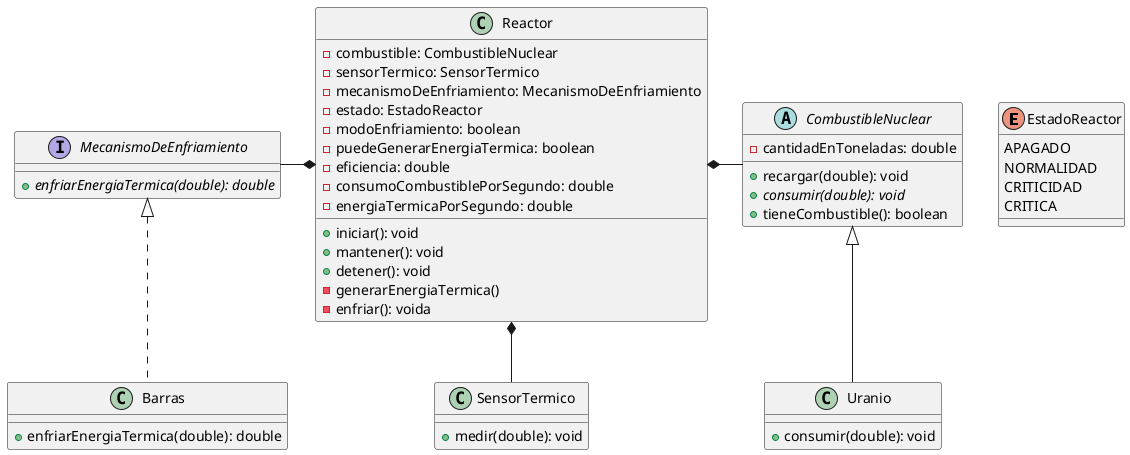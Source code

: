 @startuml DiagramaReactor

enum EstadoReactor {
  APAGADO
  NORMALIDAD
  CRITICIDAD
  CRITICA
}

abstract class CombustibleNuclear {
  - cantidadEnToneladas: double
 
  + recargar(double): void
  + {abstract} consumir(double): void
  + tieneCombustible(): boolean
}

class Uranio extends CombustibleNuclear {
  + consumir(double): void
}

interface MecanismoDeEnfriamiento {
  + {abstract} enfriarEnergiaTermica(double): double
}

class Barras implements MecanismoDeEnfriamiento {
  + enfriarEnergiaTermica(double): double
}

class SensorTermico {
  + medir(double): void
}

class Reactor {
  - combustible: CombustibleNuclear
  - sensorTermico: SensorTermico
  - mecanismoDeEnfriamiento: MecanismoDeEnfriamiento
  - estado: EstadoReactor
  - modoEnfriamiento: boolean
  - puedeGenerarEnergiaTermica: boolean
  - eficiencia: double
  - consumoCombustiblePorSegundo: double
  - energiaTermicaPorSegundo: double

  + iniciar(): void
  + mantener(): void
  + detener(): void
  - generarEnergiaTermica()
  - enfriar(): voida
}

Reactor *-r- CombustibleNuclear
Reactor *-- SensorTermico
Reactor *-l- MecanismoDeEnfriamiento

@enduml